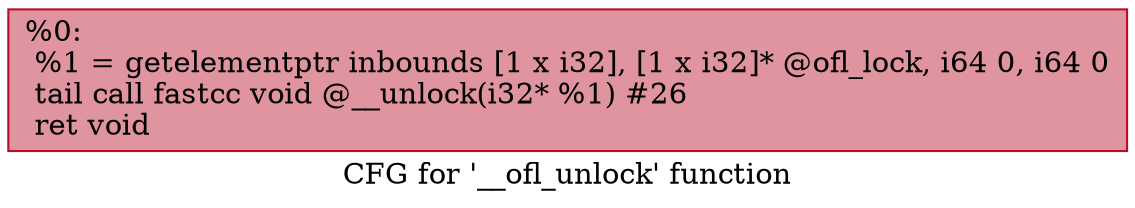 digraph "CFG for '__ofl_unlock' function" {
	label="CFG for '__ofl_unlock' function";

	Node0x16e9a30 [shape=record,color="#b70d28ff", style=filled, fillcolor="#b70d2870",label="{%0:\l  %1 = getelementptr inbounds [1 x i32], [1 x i32]* @ofl_lock, i64 0, i64 0\l  tail call fastcc void @__unlock(i32* %1) #26\l  ret void\l}"];
}
